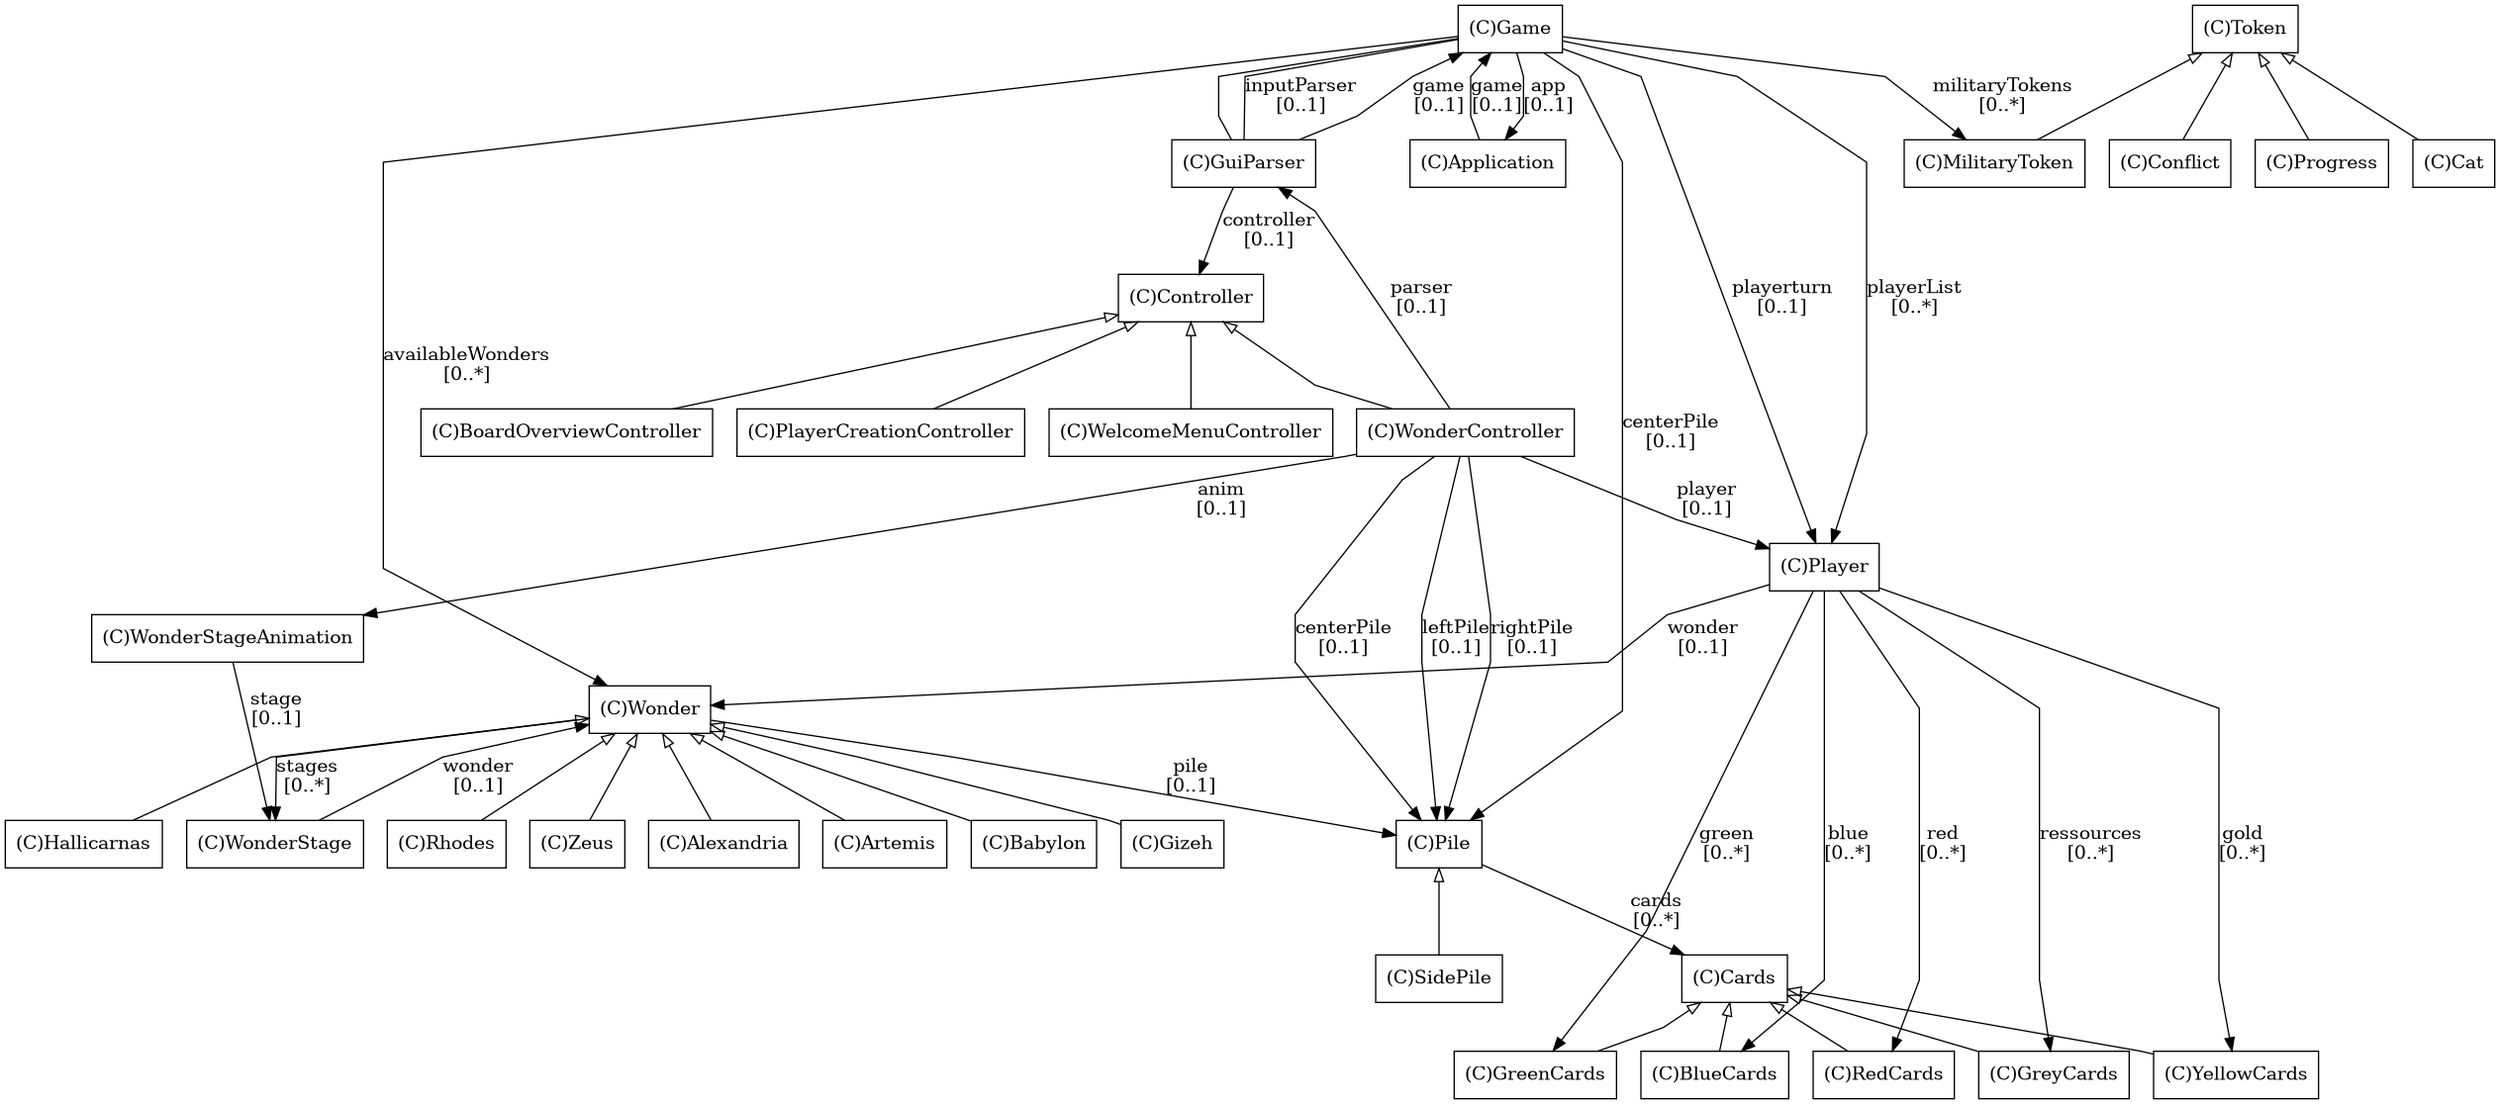 @startuml

/' diagram meta data start
config=StructureConfiguration;
{
  "projectClassification": {
    "searchMode": "OpenProject", // OpenProject, AllProjects
    "includedProjects": "",
    "pathEndKeywords": "*.impl",
    "isClientPath": "",
    "isClientName": "",
    "isTestPath": "",
    "isTestName": "",
    "isMappingPath": "",
    "isMappingName": "",
    "isDataAccessPath": "",
    "isDataAccessName": "",
    "isDataStructurePath": "",
    "isDataStructureName": "",
    "isInterfaceStructuresPath": "",
    "isInterfaceStructuresName": "",
    "isEntryPointPath": "",
    "isEntryPointName": "",
    "treatFinalFieldsAsMandatory": false
  },
  "graphRestriction": {
    "classPackageExcludeFilter": "",
    "classPackageIncludeFilter": "",
    "classNameExcludeFilter": "",
    "classNameIncludeFilter": "",
    "methodNameExcludeFilter": "",
    "methodNameIncludeFilter": "",
    "removeByInheritance": "", // inheritance/annotation based filtering is done in a second step
    "removeByAnnotation": "",
    "removeByClassPackage": "", // cleanup the graph after inheritance/annotation based filtering is done
    "removeByClassName": "",
    "cutMappings": true,
    "cutEnum": true,
    "cutTests": true,
    "cutClient": true,
    "cutDataAccess": true,
    "cutInterfaceStructures": true,
    "cutDataStructures": true,
    "cutGetterAndSetter": true,
    "cutConstructors": true
  },
  "graphTraversal": {
    "forwardDepth": 6,
    "backwardDepth": 6,
    "classPackageExcludeFilter": "",
    "classPackageIncludeFilter": "",
    "classNameExcludeFilter": "",
    "classNameIncludeFilter": "",
    "methodNameExcludeFilter": "",
    "methodNameIncludeFilter": "",
    "hideMappings": true,
    "hideDataStructures": true,
    "hidePrivateMethods": true,
    "hideInterfaceCalls": true, // indirection: implementation -> interface (is hidden) -> implementation
    "onlyShowApplicationEntryPoints": false, // root node is included
    "useMethodCallsForStructureDiagram": "No" // ForwardOnly, BothDirections, No
  },
  "details": {
    "aggregation": "None", // ByClass, GroupByClass, None
    "showClassGenericTypes": false,
    "showMethods": false,
    "showMethodParameterNames": false,
    "showMethodParameterTypes": false,
    "showMethodReturnType": false,
    "showPackageLevels": 2,
    "showDetailedClassStructure": false
  },
  "rootClass": "com.isep.architects.wondersarchitects.Application",
  "extensionCallbackMethod": "" // qualified.class.name#methodName - signature: public static String method(String)
}
diagram meta data end '/



digraph g {
    rankdir="TB"
    splines=polyline
    

'nodes 
Alexandria1300909916[
	label="(C)Alexandria"
	style=filled
	shape=rect
	fillcolor="#FFFFFF"
];

Application644153038[
	label="(C)Application"
	style=filled
	shape=rect
	fillcolor="#FFFFFF"
];

Artemis1300909916[
	label="(C)Artemis"
	style=filled
	shape=rect
	fillcolor="#FFFFFF"
];

Babylon1300909916[
	label="(C)Babylon"
	style=filled
	shape=rect
	fillcolor="#FFFFFF"
];

BlueCards2001885273[
	label="(C)BlueCards"
	style=filled
	shape=rect
	fillcolor="#FFFFFF"
];

BoardOverviewController1567788443[
	label="(C)BoardOverviewController"
	style=filled
	shape=rect
	fillcolor="#FFFFFF"
];

Cards2001885273[
	label="(C)Cards"
	style=filled
	shape=rect
	fillcolor="#FFFFFF"
];

Cat1429484074[
	label="(C)Cat"
	style=filled
	shape=rect
	fillcolor="#FFFFFF"
];

Conflict1429484074[
	label="(C)Conflict"
	style=filled
	shape=rect
	fillcolor="#FFFFFF"
];

Controller1567788443[
	label="(C)Controller"
	style=filled
	shape=rect
	fillcolor="#FFFFFF"
];

Game644153038[
	label="(C)Game"
	style=filled
	shape=rect
	fillcolor="#FFFFFF"
];

Gizeh1300909916[
	label="(C)Gizeh"
	style=filled
	shape=rect
	fillcolor="#FFFFFF"
];

GreenCards2001885273[
	label="(C)GreenCards"
	style=filled
	shape=rect
	fillcolor="#FFFFFF"
];

GreyCards2001885273[
	label="(C)GreyCards"
	style=filled
	shape=rect
	fillcolor="#FFFFFF"
];

GuiParser644153038[
	label="(C)GuiParser"
	style=filled
	shape=rect
	fillcolor="#FFFFFF"
];

Hallicarnas1300909916[
	label="(C)Hallicarnas"
	style=filled
	shape=rect
	fillcolor="#FFFFFF"
];

MilitaryToken1429484074[
	label="(C)MilitaryToken"
	style=filled
	shape=rect
	fillcolor="#FFFFFF"
];

Pile64182162[
	label="(C)Pile"
	style=filled
	shape=rect
	fillcolor="#FFFFFF"
];

Player644153038[
	label="(C)Player"
	style=filled
	shape=rect
	fillcolor="#FFFFFF"
];

PlayerCreationController1567788443[
	label="(C)PlayerCreationController"
	style=filled
	shape=rect
	fillcolor="#FFFFFF"
];

Progress1429484074[
	label="(C)Progress"
	style=filled
	shape=rect
	fillcolor="#FFFFFF"
];

RedCards2001885273[
	label="(C)RedCards"
	style=filled
	shape=rect
	fillcolor="#FFFFFF"
];

Rhodes1300909916[
	label="(C)Rhodes"
	style=filled
	shape=rect
	fillcolor="#FFFFFF"
];

SidePile64182162[
	label="(C)SidePile"
	style=filled
	shape=rect
	fillcolor="#FFFFFF"
];

Token1429484074[
	label="(C)Token"
	style=filled
	shape=rect
	fillcolor="#FFFFFF"
];

WelcomeMenuController1567788443[
	label="(C)WelcomeMenuController"
	style=filled
	shape=rect
	fillcolor="#FFFFFF"
];

Wonder1300909916[
	label="(C)Wonder"
	style=filled
	shape=rect
	fillcolor="#FFFFFF"
];

WonderController1567788443[
	label="(C)WonderController"
	style=filled
	shape=rect
	fillcolor="#FFFFFF"
];

WonderStage1300909916[
	label="(C)WonderStage"
	style=filled
	shape=rect
	fillcolor="#FFFFFF"
];

WonderStageAnimation1820866984[
	label="(C)WonderStageAnimation"
	style=filled
	shape=rect
	fillcolor="#FFFFFF"
];

YellowCards2001885273[
	label="(C)YellowCards"
	style=filled
	shape=rect
	fillcolor="#FFFFFF"
];

Zeus1300909916[
	label="(C)Zeus"
	style=filled
	shape=rect
	fillcolor="#FFFFFF"
];

'edges    
Application644153038 -> Game644153038[label="game
[0..1]"];
Cards2001885273 -> BlueCards2001885273[arrowhead=none, arrowtail=empty, dir=both];
Cards2001885273 -> GreenCards2001885273[arrowhead=none, arrowtail=empty, dir=both];
Cards2001885273 -> GreyCards2001885273[arrowhead=none, arrowtail=empty, dir=both];
Cards2001885273 -> RedCards2001885273[arrowhead=none, arrowtail=empty, dir=both];
Cards2001885273 -> YellowCards2001885273[arrowhead=none, arrowtail=empty, dir=both];
Controller1567788443 -> BoardOverviewController1567788443[arrowhead=none, arrowtail=empty, dir=both];
Controller1567788443 -> PlayerCreationController1567788443[arrowhead=none, arrowtail=empty, dir=both];
Controller1567788443 -> WelcomeMenuController1567788443[arrowhead=none, arrowtail=empty, dir=both];
Controller1567788443 -> WonderController1567788443[arrowhead=none, arrowtail=empty, dir=both];
Game644153038 -> Application644153038[label="app
[0..1]"];
Game644153038 -> GuiParser644153038[arrowhead=none];
Game644153038 -> GuiParser644153038[label="inputParser
[0..1]", arrowhead=none];
Game644153038 -> MilitaryToken1429484074[label="militaryTokens
[0..*]"];
Game644153038 -> Pile64182162[label="centerPile
[0..1]"];
Game644153038 -> Player644153038[label="playerList
[0..*]"];
Game644153038 -> Player644153038[label="playerturn
[0..1]"];
Game644153038 -> Wonder1300909916[label="availableWonders
[0..*]"];
GuiParser644153038 -> Controller1567788443[label="controller
[0..1]"];
GuiParser644153038 -> Game644153038[label="game
[0..1]"];
Pile64182162 -> Cards2001885273[label="cards
[0..*]"];
Pile64182162 -> SidePile64182162[arrowhead=none, arrowtail=empty, dir=both];
Player644153038 -> BlueCards2001885273[label="blue
[0..*]"];
Player644153038 -> GreenCards2001885273[label="green
[0..*]"];
Player644153038 -> GreyCards2001885273[label="ressources
[0..*]"];
Player644153038 -> RedCards2001885273[label="red
[0..*]"];
Player644153038 -> Wonder1300909916[label="wonder
[0..1]"];
Player644153038 -> YellowCards2001885273[label="gold
[0..*]"];
Token1429484074 -> Cat1429484074[arrowhead=none, arrowtail=empty, dir=both];
Token1429484074 -> Conflict1429484074[arrowhead=none, arrowtail=empty, dir=both];
Token1429484074 -> MilitaryToken1429484074[arrowhead=none, arrowtail=empty, dir=both];
Token1429484074 -> Progress1429484074[arrowhead=none, arrowtail=empty, dir=both];
Wonder1300909916 -> Alexandria1300909916[arrowhead=none, arrowtail=empty, dir=both];
Wonder1300909916 -> Artemis1300909916[arrowhead=none, arrowtail=empty, dir=both];
Wonder1300909916 -> Babylon1300909916[arrowhead=none, arrowtail=empty, dir=both];
Wonder1300909916 -> Gizeh1300909916[arrowhead=none, arrowtail=empty, dir=both];
Wonder1300909916 -> Hallicarnas1300909916[arrowhead=none, arrowtail=empty, dir=both];
Wonder1300909916 -> Pile64182162[label="pile
[0..1]"];
Wonder1300909916 -> Rhodes1300909916[arrowhead=none, arrowtail=empty, dir=both];
Wonder1300909916 -> WonderStage1300909916[label="stages
[0..*]"];
Wonder1300909916 -> Zeus1300909916[arrowhead=none, arrowtail=empty, dir=both];
WonderController1567788443 -> GuiParser644153038[label="parser
[0..1]"];
WonderController1567788443 -> Pile64182162[label="centerPile
[0..1]"];
WonderController1567788443 -> Pile64182162[label="leftPile
[0..1]"];
WonderController1567788443 -> Pile64182162[label="rightPile
[0..1]"];
WonderController1567788443 -> Player644153038[label="player
[0..1]"];
WonderController1567788443 -> WonderStageAnimation1820866984[label="anim
[0..1]"];
WonderStage1300909916 -> Wonder1300909916[label="wonder
[0..1]"];
WonderStageAnimation1820866984 -> WonderStage1300909916[label="stage
[0..1]"];
    
}
@enduml